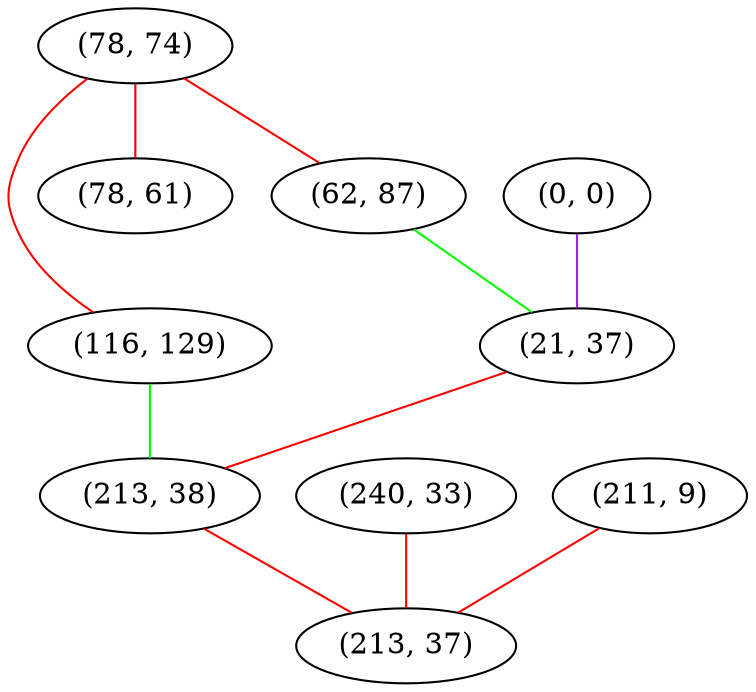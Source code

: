 graph "" {
"(78, 74)";
"(62, 87)";
"(116, 129)";
"(0, 0)";
"(240, 33)";
"(211, 9)";
"(21, 37)";
"(213, 38)";
"(78, 61)";
"(213, 37)";
"(78, 74)" -- "(116, 129)"  [color=red, key=0, weight=1];
"(78, 74)" -- "(62, 87)"  [color=red, key=0, weight=1];
"(78, 74)" -- "(78, 61)"  [color=red, key=0, weight=1];
"(62, 87)" -- "(21, 37)"  [color=green, key=0, weight=2];
"(116, 129)" -- "(213, 38)"  [color=green, key=0, weight=2];
"(0, 0)" -- "(21, 37)"  [color=purple, key=0, weight=4];
"(240, 33)" -- "(213, 37)"  [color=red, key=0, weight=1];
"(211, 9)" -- "(213, 37)"  [color=red, key=0, weight=1];
"(21, 37)" -- "(213, 38)"  [color=red, key=0, weight=1];
"(213, 38)" -- "(213, 37)"  [color=red, key=0, weight=1];
}
